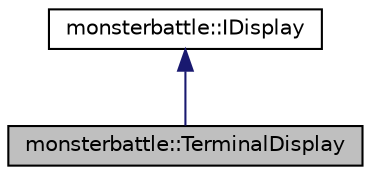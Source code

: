 digraph "monsterbattle::TerminalDisplay"
{
  edge [fontname="Helvetica",fontsize="10",labelfontname="Helvetica",labelfontsize="10"];
  node [fontname="Helvetica",fontsize="10",shape=record];
  Node0 [label="monsterbattle::TerminalDisplay",height=0.2,width=0.4,color="black", fillcolor="grey75", style="filled", fontcolor="black"];
  Node1 -> Node0 [dir="back",color="midnightblue",fontsize="10",style="solid"];
  Node1 [label="monsterbattle::IDisplay",height=0.2,width=0.4,color="black", fillcolor="white", style="filled",URL="$structmonsterbattle_1_1IDisplay.html"];
}
